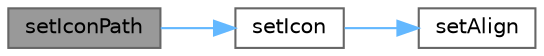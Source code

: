 digraph "setIconPath"
{
 // LATEX_PDF_SIZE
  bgcolor="transparent";
  edge [fontname=Helvetica,fontsize=10,labelfontname=Helvetica,labelfontsize=10];
  node [fontname=Helvetica,fontsize=10,shape=box,height=0.2,width=0.4];
  rankdir="LR";
  Node1 [id="Node000001",label="setIconPath",height=0.2,width=0.4,color="gray40", fillcolor="grey60", style="filled", fontcolor="black",tooltip="设置图标路径"];
  Node1 -> Node2 [id="edge1_Node000001_Node000002",color="steelblue1",style="solid",tooltip=" "];
  Node2 [id="Node000002",label="setIcon",height=0.2,width=0.4,color="grey40", fillcolor="white", style="filled",URL="$class_interactive_button_base.html#a542abfcd7261751352af129c7215ecda",tooltip="设置图标"];
  Node2 -> Node3 [id="edge2_Node000002_Node000003",color="steelblue1",style="solid",tooltip=" "];
  Node3 [id="Node000003",label="setAlign",height=0.2,width=0.4,color="grey40", fillcolor="white", style="filled",URL="$class_interactive_button_base.html#aa1dd7b323100ef11b16f985b719cc7f2",tooltip="设置对齐方式"];
}
